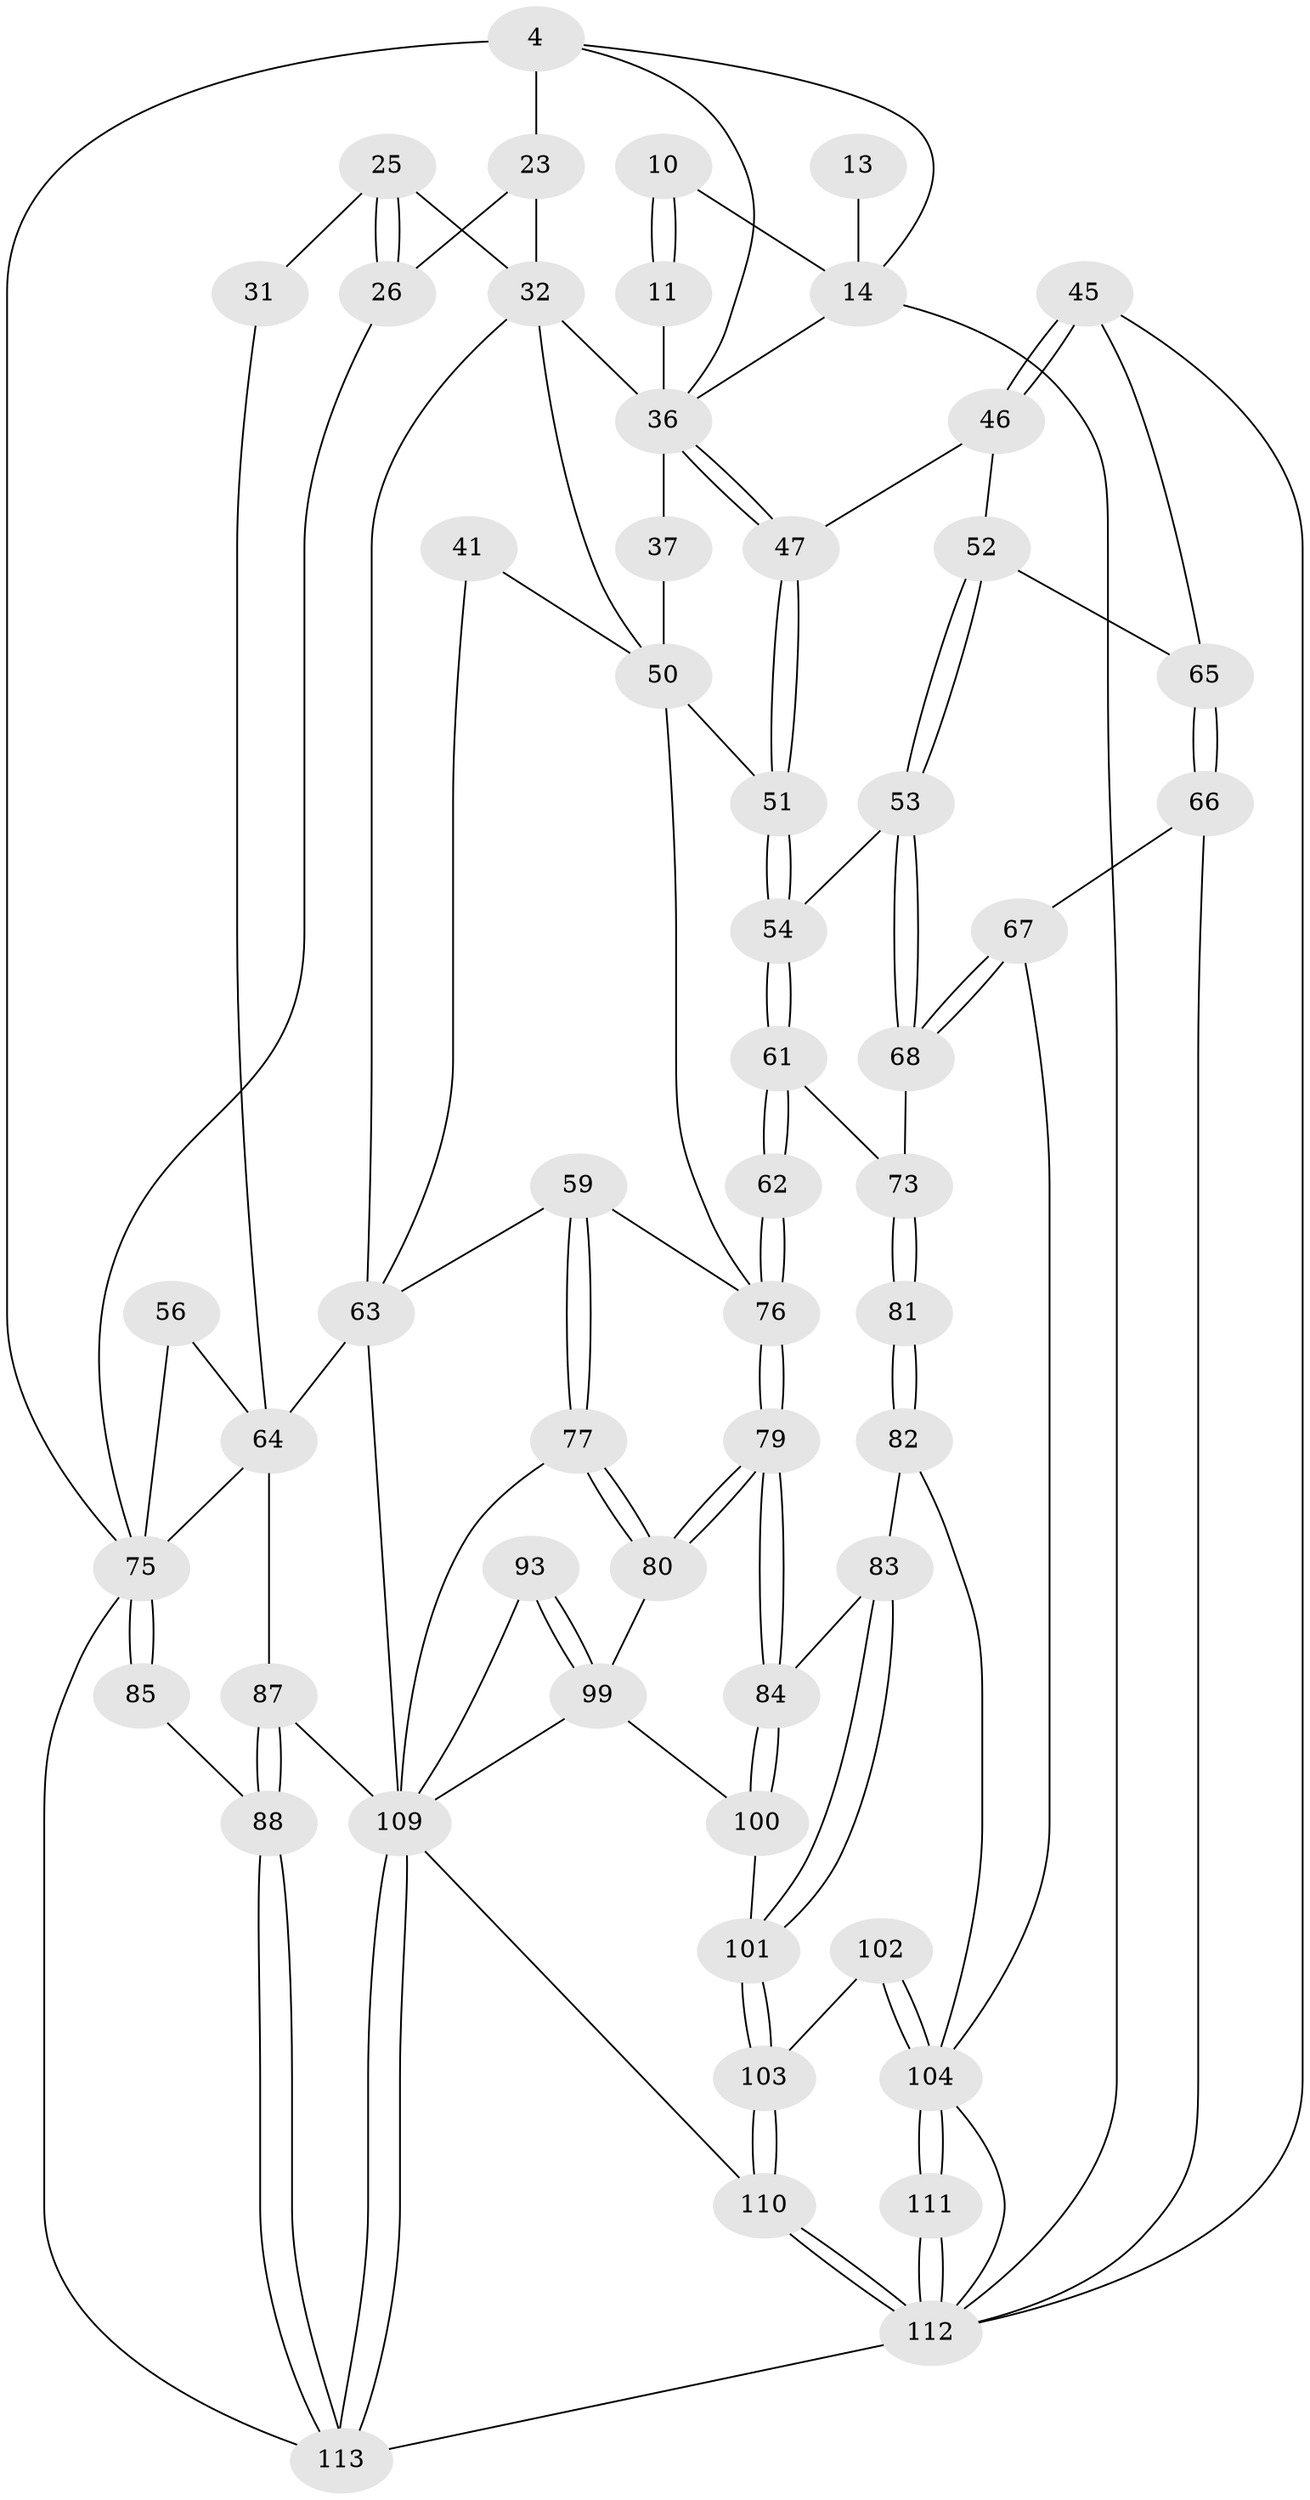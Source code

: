 // original degree distribution, {3: 0.017699115044247787, 6: 0.19469026548672566, 4: 0.22123893805309736, 5: 0.5663716814159292}
// Generated by graph-tools (version 1.1) at 2025/59/03/09/25 04:59:56]
// undirected, 56 vertices, 125 edges
graph export_dot {
graph [start="1"]
  node [color=gray90,style=filled];
  4 [pos="+0.01941188722644503+0",super="+3"];
  10 [pos="+0.8503618970576841+0",super="+7"];
  11 [pos="+0.7470101597023185+0.10843002042849861",super="+6"];
  13 [pos="+0.9904615712172936+0.13990216596936336"];
  14 [pos="+0.865727728997706+0.18994189484156887",super="+9+12"];
  23 [pos="+0+0",super="+20"];
  25 [pos="+0+0.11197110206251015",super="+24"];
  26 [pos="+0+0"];
  31 [pos="+0.10985333998996609+0.23566270333827624"];
  32 [pos="+0.5012220462205621+0.2315613300561028",super="+27+19"];
  36 [pos="+0.862233718322+0.1993190759239898",super="+16+22+17"];
  37 [pos="+0.7462352615320316+0.3166279324069079",super="+33"];
  41 [pos="+0.4534924093650777+0.3632395656911884"];
  45 [pos="+1+0.4250088436555792"];
  46 [pos="+0.8973233931509351+0.29199097547375524"];
  47 [pos="+0.8856814931280046+0.2693837298363666"];
  50 [pos="+0.5629171920261323+0.4175202968133593",super="+49+35"];
  51 [pos="+0.6969413761505867+0.42994797704255133"];
  52 [pos="+0.7577318916248746+0.45464689357049654"];
  53 [pos="+0.7411032071247516+0.4580936559188334"];
  54 [pos="+0.7065834373131717+0.4422667028787511"];
  56 [pos="+0.09429437031145851+0.5638743741272498"];
  59 [pos="+0.47378887244231654+0.5598410483236623"];
  61 [pos="+0.6520307053075649+0.5521794631452017"];
  62 [pos="+0.5780175423006306+0.5719319306353347"];
  63 [pos="+0.25565152746917424+0.5836188230796988",super="+43+60"];
  64 [pos="+0.1574038264507729+0.5956207287879628",super="+55+30"];
  65 [pos="+0.8310595648654666+0.4551402164203222"];
  66 [pos="+0.8997052433978865+0.6132426202873434"];
  67 [pos="+0.816887409531765+0.6078624507988708"];
  68 [pos="+0.7905201300017374+0.5834584690749528"];
  73 [pos="+0.6566807089938863+0.5693656655970498",super="+72"];
  75 [pos="+0+0.7711965055897163",super="+40+71"];
  76 [pos="+0.5664669298404256+0.6380984184501095",super="+58+57"];
  77 [pos="+0.4739203475337753+0.5978079071776939"];
  79 [pos="+0.5672089912885796+0.6855594421343275"];
  80 [pos="+0.544956347000425+0.6865396933726476"];
  81 [pos="+0.6594615226158368+0.6772424075741116"];
  82 [pos="+0.6525040951959313+0.6979252048455675"];
  83 [pos="+0.6196172584913744+0.7007907526826098"];
  84 [pos="+0.5732674940469739+0.689073597504318"];
  85 [pos="+0+0.7670397747036778"];
  87 [pos="+0.0818122957228347+0.7954760309001149",super="+86"];
  88 [pos="+0+0.773997065014155"];
  93 [pos="+0.34649747217171734+0.7918741326009914"];
  99 [pos="+0.41131254308685244+0.8932069182875422",super="+98+92"];
  100 [pos="+0.5269348752505395+0.8426079737102286"];
  101 [pos="+0.5920157811831961+0.846624051750819"];
  102 [pos="+0.6995617272253711+0.884098918411778"];
  103 [pos="+0.623485464974604+0.8663588627358906"];
  104 [pos="+0.7758426706492677+0.945266281874441",super="+97+89+90"];
  109 [pos="+0.30700894936922424+1",super="+108+107+94+91+78"];
  110 [pos="+0.38827193553305345+1"];
  111 [pos="+0.7694091084130088+1"];
  112 [pos="+0.7623784716564682+1",super="+105+106+96"];
  113 [pos="+0.2951555492353127+1"];
  4 -- 75;
  4 -- 23 [weight=2];
  4 -- 14;
  4 -- 36;
  10 -- 11 [weight=2];
  10 -- 11;
  10 -- 14;
  11 -- 36 [weight=2];
  13 -- 14 [weight=3];
  14 -- 112 [weight=2];
  14 -- 36;
  23 -- 26;
  23 -- 32;
  25 -- 26;
  25 -- 26;
  25 -- 31 [weight=2];
  25 -- 32;
  26 -- 75;
  31 -- 64;
  32 -- 50;
  32 -- 36 [weight=2];
  32 -- 63;
  36 -- 37 [weight=2];
  36 -- 47;
  36 -- 47;
  37 -- 50 [weight=2];
  41 -- 50 [weight=2];
  41 -- 63;
  45 -- 46;
  45 -- 46;
  45 -- 65;
  45 -- 112;
  46 -- 47;
  46 -- 52;
  47 -- 51;
  47 -- 51;
  50 -- 76;
  50 -- 51;
  51 -- 54;
  51 -- 54;
  52 -- 53;
  52 -- 53;
  52 -- 65;
  53 -- 54;
  53 -- 68;
  53 -- 68;
  54 -- 61;
  54 -- 61;
  56 -- 75 [weight=2];
  56 -- 64;
  59 -- 77;
  59 -- 77;
  59 -- 76;
  59 -- 63;
  61 -- 62;
  61 -- 62;
  61 -- 73;
  62 -- 76 [weight=2];
  62 -- 76;
  63 -- 64 [weight=2];
  63 -- 109 [weight=2];
  64 -- 87;
  64 -- 75;
  65 -- 66;
  65 -- 66;
  66 -- 67;
  66 -- 112;
  67 -- 68;
  67 -- 68;
  67 -- 104;
  68 -- 73;
  73 -- 81 [weight=2];
  73 -- 81;
  75 -- 85 [weight=2];
  75 -- 85;
  75 -- 113;
  76 -- 79;
  76 -- 79;
  77 -- 80;
  77 -- 80;
  77 -- 109;
  79 -- 80;
  79 -- 80;
  79 -- 84;
  79 -- 84;
  80 -- 99;
  81 -- 82;
  81 -- 82;
  82 -- 83;
  82 -- 104;
  83 -- 84;
  83 -- 101;
  83 -- 101;
  84 -- 100;
  84 -- 100;
  85 -- 88;
  87 -- 88;
  87 -- 88;
  87 -- 109 [weight=2];
  88 -- 113;
  88 -- 113;
  93 -- 99 [weight=2];
  93 -- 99;
  93 -- 109;
  99 -- 100;
  99 -- 109 [weight=2];
  100 -- 101;
  101 -- 103;
  101 -- 103;
  102 -- 103;
  102 -- 104 [weight=2];
  102 -- 104;
  103 -- 110;
  103 -- 110;
  104 -- 111;
  104 -- 111;
  104 -- 112;
  109 -- 113;
  109 -- 113;
  109 -- 110;
  110 -- 112;
  110 -- 112;
  111 -- 112 [weight=2];
  111 -- 112;
  112 -- 113;
}
